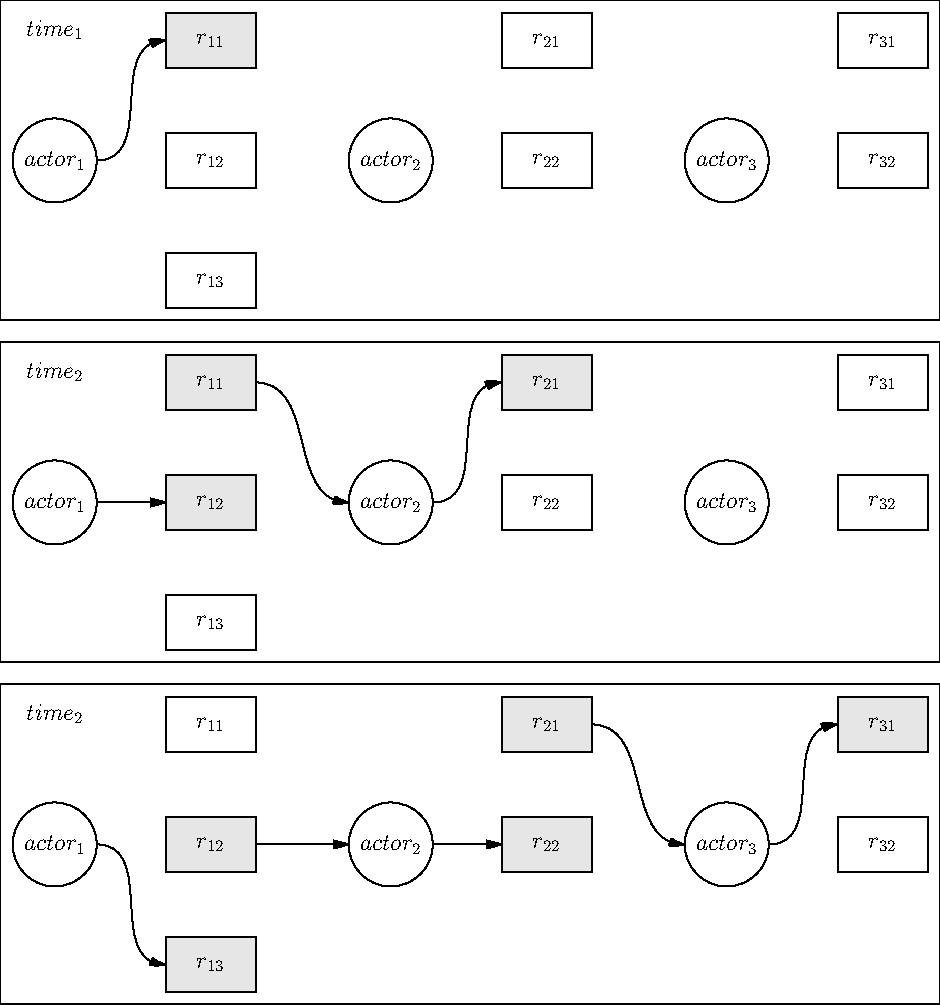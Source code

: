size(40cm, 0);
unitsize(30, 0);
defaultpen(fontsize(12pt));

real rsize = 0.7;
real shiftUnit = 1;

picture getCircle(string s, pair pos, pen p = white)
{
    picture pic;
    path pt_circle = circle(pos, rsize);
    filldraw(pic, pt_circle, p);
    label(pic, s, pos);
    return pic;
}

picture getRect(string s="", pair z=(0,0), pen p = white) {
  picture pic;
  pair d=(1.5,1.5*0.618);
  filldraw(pic,box(-d/2,d/2), p);
  label(pic,s,(0,0));
  return shift(z)*pic;
}

picture getTime1Pic()
{
    picture mainPic;
    size(mainPic, 40cm, 0);
    unitsize(mainPic, 30, 0);

    real xshiftunit = 2shiftUnit;
    real yshiftunit = -2shiftUnit;

    picture actor1 = getCircle("$actor_1$", (-1.3xshiftunit, yshiftunit));
    add(mainPic, actor1);

    picture r11 = getRect("$r_{11}$", (0, 0), lightgray);
    add(mainPic, r11);
    picture r12 = getRect("$r_{12}$", (0, yshiftunit));
    add(mainPic, r12);
    picture r13 = getRect("$r_{13}$", (0, 2yshiftunit));
    add(mainPic, r13);

    picture actor2 = getCircle("$actor_2$", (1.5xshiftunit, yshiftunit));
    add(mainPic, actor2);

    real paddingValue = (point(actor2, E) - point(actor1, E)).x;
    transform shiftItem = shift(paddingValue, 0);
    picture r21 = shiftItem*getRect("$r_{21}$", (0, 0));
    add(mainPic, r21);
    picture r22 = shiftItem*getRect("$r_{22}$", (0, yshiftunit));
    add(mainPic, r22);

    picture actor3 = shiftItem*getCircle("$actor_3$", (1.5xshiftunit, yshiftunit));
    add(mainPic, actor3);
    picture r31 = shiftItem*shiftItem*getRect("$r_{31}$", (0, 0));
    add(mainPic, r31);
    picture r32 = shiftItem*shiftItem*getRect("$r_{32}$", (0, yshiftunit));
    add(mainPic, r32);

    //draw lines
    path line = point(actor1, E){right}..{right}point(r11, W);
    draw(mainPic, line, Arrow);

    //label title
    label(mainPic, "$time_1$", (point(actor1, N).x, point(r11, N).y), down);
    return mainPic;
}

picture getTime2Pic()
{
    picture mainPic;
    size(mainPic, 40cm, 0);
    unitsize(mainPic, 30, 0);

    real xshiftunit = 2shiftUnit;
    real yshiftunit = -2shiftUnit;

    picture actor1 = getCircle("$actor_1$", (-1.3xshiftunit, yshiftunit));
    add(mainPic, actor1);

    picture r11 = getRect("$r_{11}$", (0, 0), lightgray);
    add(mainPic, r11);
    picture r12 = getRect("$r_{12}$", (0, yshiftunit), lightgray);
    add(mainPic, r12);
    picture r13 = getRect("$r_{13}$", (0, 2yshiftunit));
    add(mainPic, r13);

    picture actor2 = getCircle("$actor_2$", (1.5xshiftunit, yshiftunit));
    add(mainPic, actor2);

    real paddingValue = (point(actor2, E) - point(actor1, E)).x;
    transform shiftItem = shift(paddingValue, 0);
    picture r21 = shiftItem*getRect("$r_{21}$", (0, 0), lightgray);
    add(mainPic, r21);
    picture r22 = shiftItem*getRect("$r_{22}$", (0, yshiftunit));
    add(mainPic, r22);

    picture actor3 = shiftItem*getCircle("$actor_3$", (1.5xshiftunit, yshiftunit));
    add(mainPic, actor3);
    picture r31 = shiftItem*shiftItem*getRect("$r_{31}$", (0, 0));
    add(mainPic, r31);
    picture r32 = shiftItem*shiftItem*getRect("$r_{32}$", (0, yshiftunit));
    add(mainPic, r32);

    //draw lines
    path line1 = point(actor1, E){right}..{right}point(r12, W);
    draw(mainPic, line1, Arrow);
    path line2 = point(r11, E){right}..{right}point(actor2, W);
    draw(mainPic, line2, Arrow);
    path line3 = point(actor2, E){right}..{right}point(r21, W);
    draw(mainPic, line3, Arrow);

    //label title
    label(mainPic, "$time_2$", (point(actor1, N).x, point(r11, N).y), down);
    return mainPic;
}

picture getTime3Pic()
{
    picture mainPic;
    size(mainPic, 40cm, 0);
    unitsize(mainPic, 30, 0);

    real xshiftunit = 2shiftUnit;
    real yshiftunit = -2shiftUnit;

    picture actor1 = getCircle("$actor_1$", (-1.3xshiftunit, yshiftunit));
    add(mainPic, actor1);

    picture r11 = getRect("$r_{11}$", (0, 0));
    add(mainPic, r11);
    picture r12 = getRect("$r_{12}$", (0, yshiftunit), lightgray);
    add(mainPic, r12);
    picture r13 = getRect("$r_{13}$", (0, 2yshiftunit), lightgray);
    add(mainPic, r13);

    picture actor2 = getCircle("$actor_2$", (1.5xshiftunit, yshiftunit));
    add(mainPic, actor2);

    real paddingValue = (point(actor2, E) - point(actor1, E)).x;
    transform shiftItem = shift(paddingValue, 0);
    picture r21 = shiftItem*getRect("$r_{21}$", (0, 0), lightgray);
    add(mainPic, r21);
    picture r22 = shiftItem*getRect("$r_{22}$", (0, yshiftunit), lightgray);
    add(mainPic, r22);

    picture actor3 = shiftItem*getCircle("$actor_3$", (1.5xshiftunit, yshiftunit));
    add(mainPic, actor3);
    picture r31 = shiftItem*shiftItem*getRect("$r_{31}$", (0, 0), lightgray);
    add(mainPic, r31);
    picture r32 = shiftItem*shiftItem*getRect("$r_{32}$", (0, yshiftunit));
    add(mainPic, r32);

    //draw lines
    path line1 = point(actor1, E){right}..{right}point(r13, W);
    draw(mainPic, line1, Arrow);
    path line2 = point(r12, E){right}..{right}point(actor2, W);
    draw(mainPic, line2, Arrow);
    path line3 = point(actor2, E){right}..{right}point(r22, W);
    draw(mainPic, line3, Arrow);
    path line4 = point(actor3, E){right}..{right}point(r31, W);
    draw(mainPic, line4, Arrow);
    path line5 = point(r21, E){right}..{right}point(actor3, W);
    draw(mainPic, line5, Arrow);

    //label title
    label(mainPic, "$time_2$", (point(actor1, N).x, point(r11, N).y), down);
    return mainPic;
}

real picshiftunit = 5.7;
picture pic1 = shift(0, picshiftunit)*getTime1Pic();
add(pic1);

pair ptLeftDown = min(pic1, true);
pair ptRightUp = max(pic1, true);
pair p1 = (ptLeftDown.x -0.2, ptLeftDown.y - 0.2);
pair p2 = (ptRightUp.x+0.2, ptRightUp.y + 0.2);
path outBox =  box(p1, p2);
draw(outBox);
draw(shift(0, -picshiftunit)*outBox);
draw(shift(0, -2picshiftunit)*outBox);

picture pic2 = shift(0, 0)*getTime2Pic();
add(pic2);

picture pic3 = shift(0, -picshiftunit)*getTime3Pic();
add(pic3);
